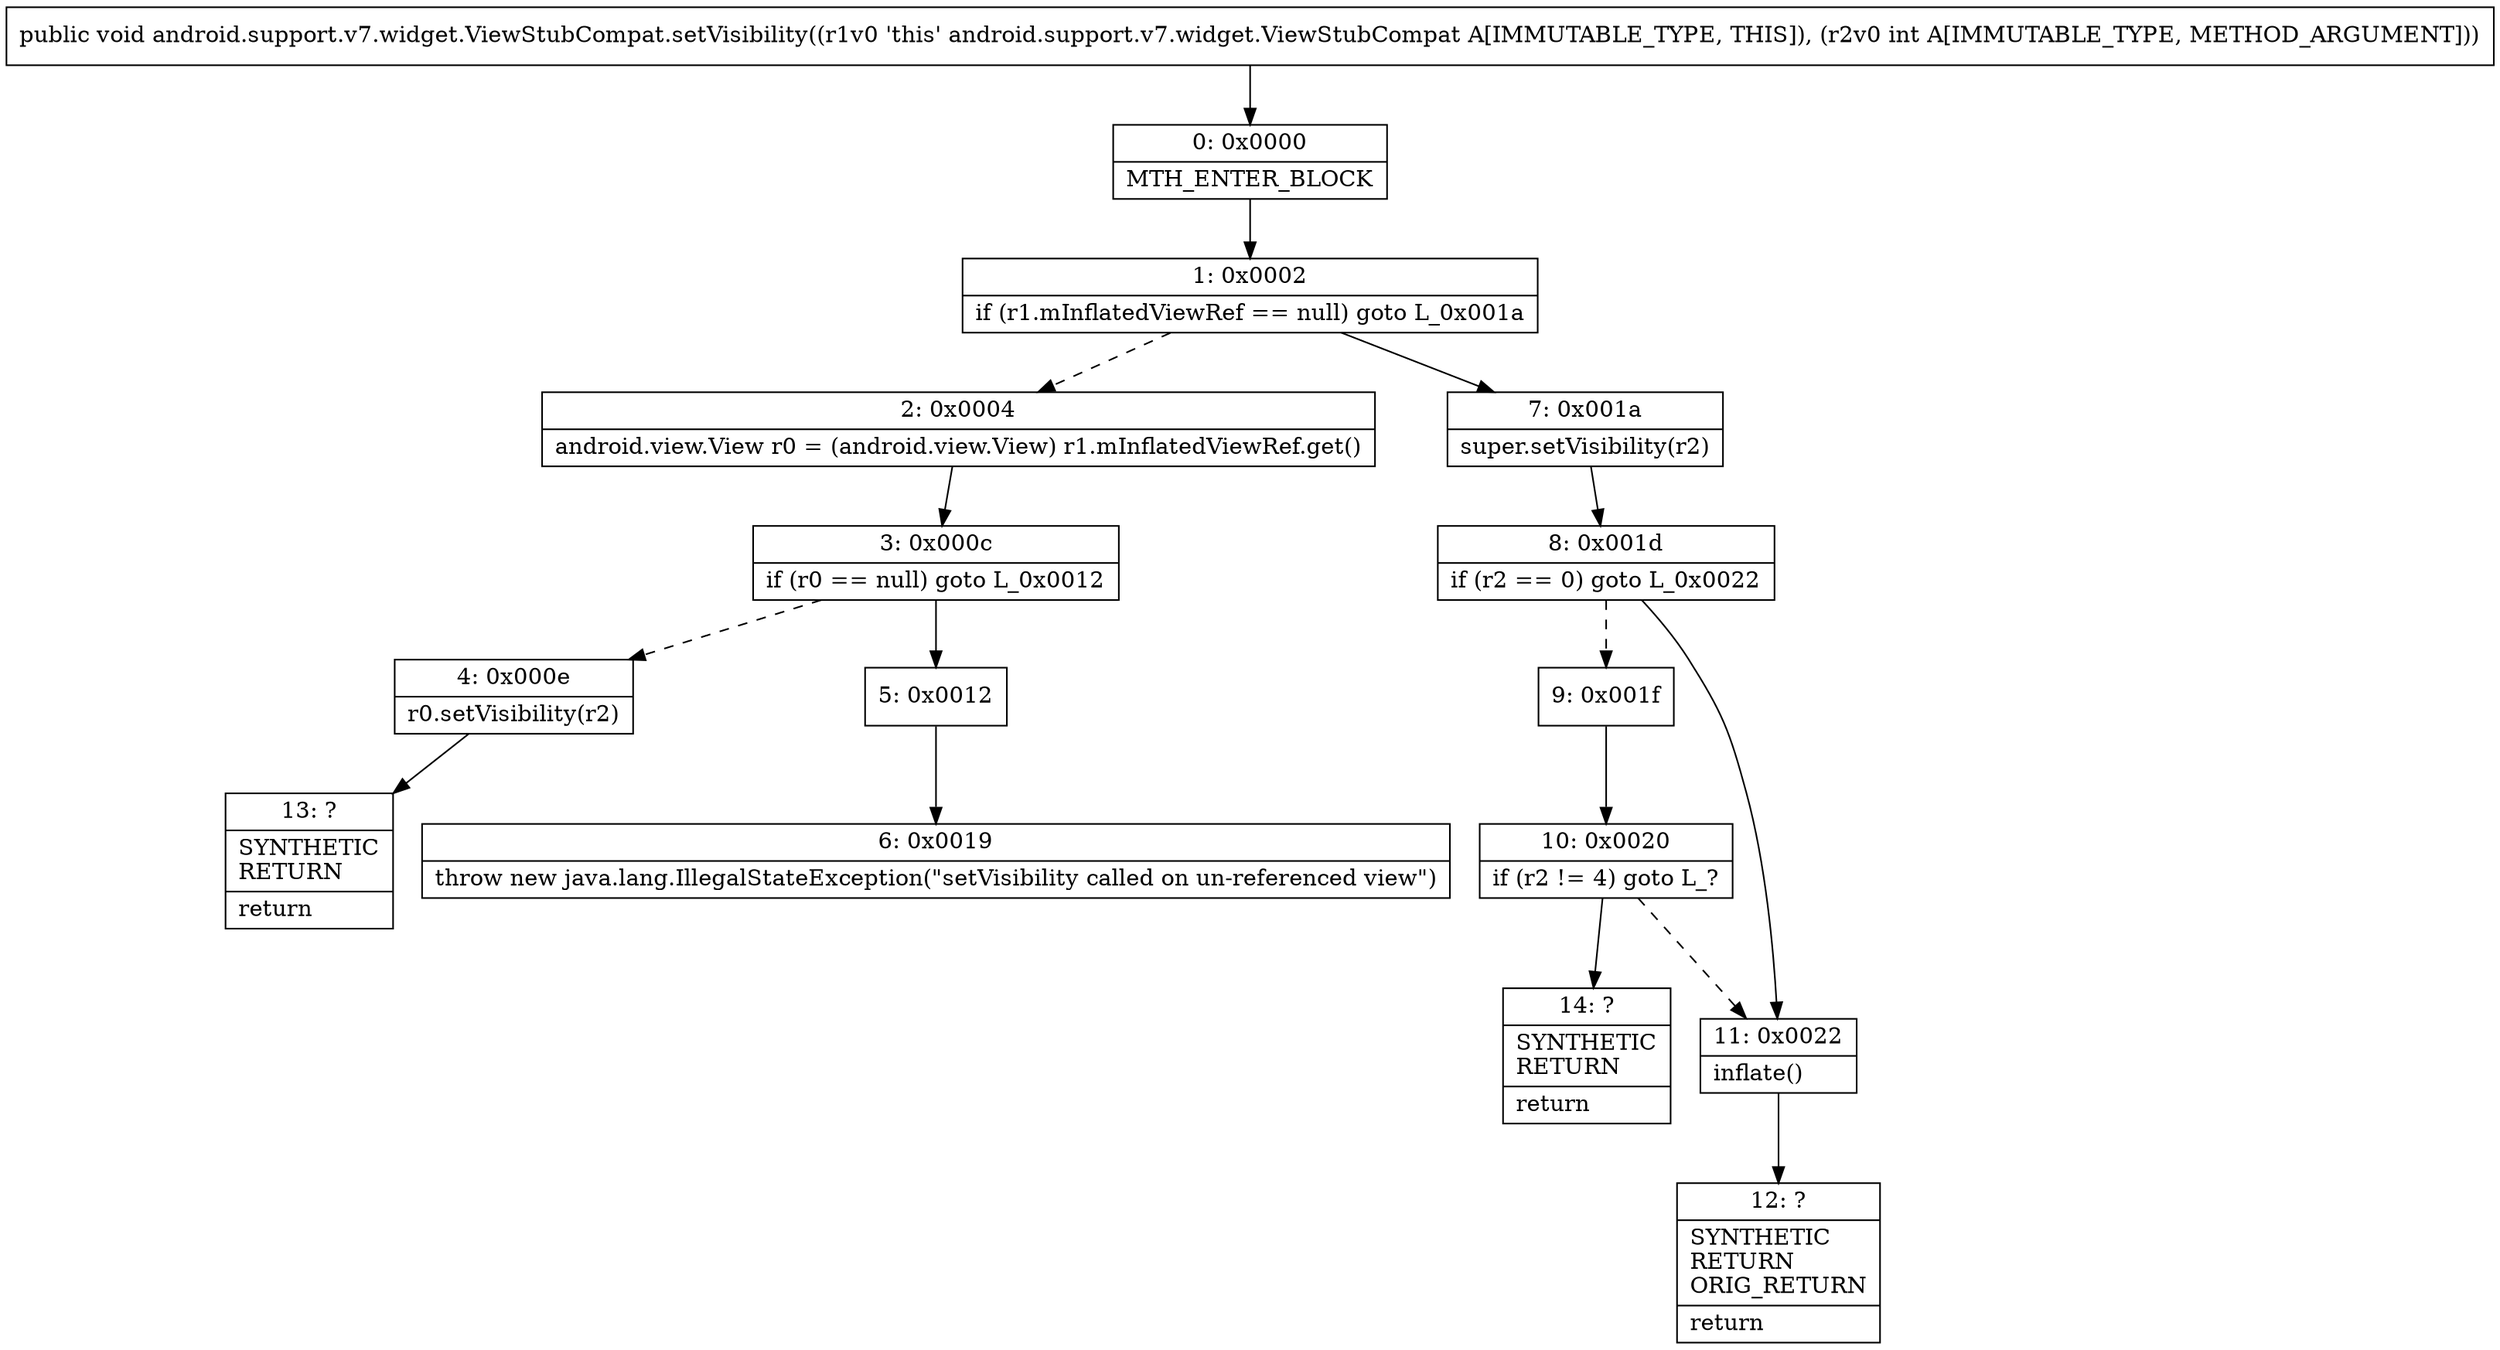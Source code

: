 digraph "CFG forandroid.support.v7.widget.ViewStubCompat.setVisibility(I)V" {
Node_0 [shape=record,label="{0\:\ 0x0000|MTH_ENTER_BLOCK\l}"];
Node_1 [shape=record,label="{1\:\ 0x0002|if (r1.mInflatedViewRef == null) goto L_0x001a\l}"];
Node_2 [shape=record,label="{2\:\ 0x0004|android.view.View r0 = (android.view.View) r1.mInflatedViewRef.get()\l}"];
Node_3 [shape=record,label="{3\:\ 0x000c|if (r0 == null) goto L_0x0012\l}"];
Node_4 [shape=record,label="{4\:\ 0x000e|r0.setVisibility(r2)\l}"];
Node_5 [shape=record,label="{5\:\ 0x0012}"];
Node_6 [shape=record,label="{6\:\ 0x0019|throw new java.lang.IllegalStateException(\"setVisibility called on un\-referenced view\")\l}"];
Node_7 [shape=record,label="{7\:\ 0x001a|super.setVisibility(r2)\l}"];
Node_8 [shape=record,label="{8\:\ 0x001d|if (r2 == 0) goto L_0x0022\l}"];
Node_9 [shape=record,label="{9\:\ 0x001f}"];
Node_10 [shape=record,label="{10\:\ 0x0020|if (r2 != 4) goto L_?\l}"];
Node_11 [shape=record,label="{11\:\ 0x0022|inflate()\l}"];
Node_12 [shape=record,label="{12\:\ ?|SYNTHETIC\lRETURN\lORIG_RETURN\l|return\l}"];
Node_13 [shape=record,label="{13\:\ ?|SYNTHETIC\lRETURN\l|return\l}"];
Node_14 [shape=record,label="{14\:\ ?|SYNTHETIC\lRETURN\l|return\l}"];
MethodNode[shape=record,label="{public void android.support.v7.widget.ViewStubCompat.setVisibility((r1v0 'this' android.support.v7.widget.ViewStubCompat A[IMMUTABLE_TYPE, THIS]), (r2v0 int A[IMMUTABLE_TYPE, METHOD_ARGUMENT])) }"];
MethodNode -> Node_0;
Node_0 -> Node_1;
Node_1 -> Node_2[style=dashed];
Node_1 -> Node_7;
Node_2 -> Node_3;
Node_3 -> Node_4[style=dashed];
Node_3 -> Node_5;
Node_4 -> Node_13;
Node_5 -> Node_6;
Node_7 -> Node_8;
Node_8 -> Node_9[style=dashed];
Node_8 -> Node_11;
Node_9 -> Node_10;
Node_10 -> Node_11[style=dashed];
Node_10 -> Node_14;
Node_11 -> Node_12;
}

